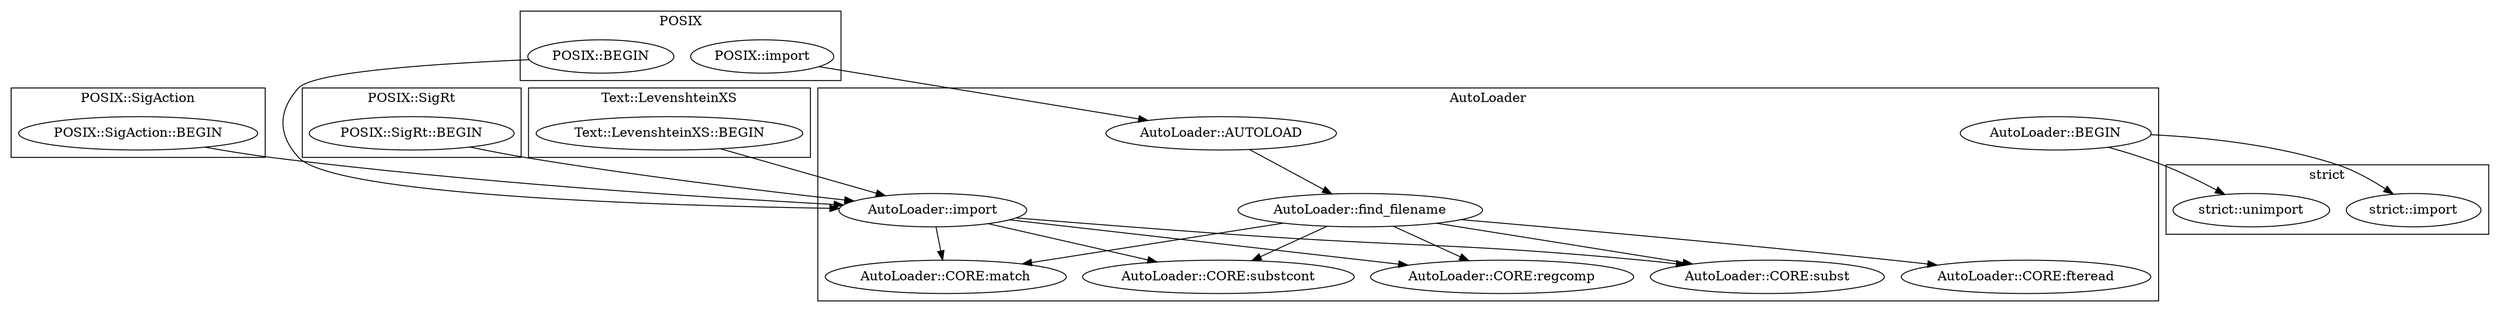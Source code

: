 digraph {
graph [overlap=false]
subgraph cluster_strict {
	label="strict";
	"strict::import";
	"strict::unimport";
}
subgraph cluster_POSIX_SigAction {
	label="POSIX::SigAction";
	"POSIX::SigAction::BEGIN";
}
subgraph cluster_POSIX {
	label="POSIX";
	"POSIX::BEGIN";
	"POSIX::import";
}
subgraph cluster_POSIX_SigRt {
	label="POSIX::SigRt";
	"POSIX::SigRt::BEGIN";
}
subgraph cluster_Text_LevenshteinXS {
	label="Text::LevenshteinXS";
	"Text::LevenshteinXS::BEGIN";
}
subgraph cluster_AutoLoader {
	label="AutoLoader";
	"AutoLoader::CORE:match";
	"AutoLoader::BEGIN";
	"AutoLoader::find_filename";
	"AutoLoader::CORE:fteread";
	"AutoLoader::CORE:substcont";
	"AutoLoader::import";
	"AutoLoader::CORE:regcomp";
	"AutoLoader::CORE:subst";
	"AutoLoader::AUTOLOAD";
}
"AutoLoader::find_filename" -> "AutoLoader::CORE:substcont";
"AutoLoader::import" -> "AutoLoader::CORE:substcont";
"AutoLoader::find_filename" -> "AutoLoader::CORE:subst";
"AutoLoader::import" -> "AutoLoader::CORE:subst";
"AutoLoader::find_filename" -> "AutoLoader::CORE:match";
"AutoLoader::import" -> "AutoLoader::CORE:match";
"AutoLoader::find_filename" -> "AutoLoader::CORE:regcomp";
"AutoLoader::import" -> "AutoLoader::CORE:regcomp";
"AutoLoader::AUTOLOAD" -> "AutoLoader::find_filename";
"AutoLoader::BEGIN" -> "strict::unimport";
"AutoLoader::find_filename" -> "AutoLoader::CORE:fteread";
"POSIX::BEGIN" -> "AutoLoader::import";
"POSIX::SigAction::BEGIN" -> "AutoLoader::import";
"POSIX::SigRt::BEGIN" -> "AutoLoader::import";
"Text::LevenshteinXS::BEGIN" -> "AutoLoader::import";
"POSIX::import" -> "AutoLoader::AUTOLOAD";
"AutoLoader::BEGIN" -> "strict::import";
}
